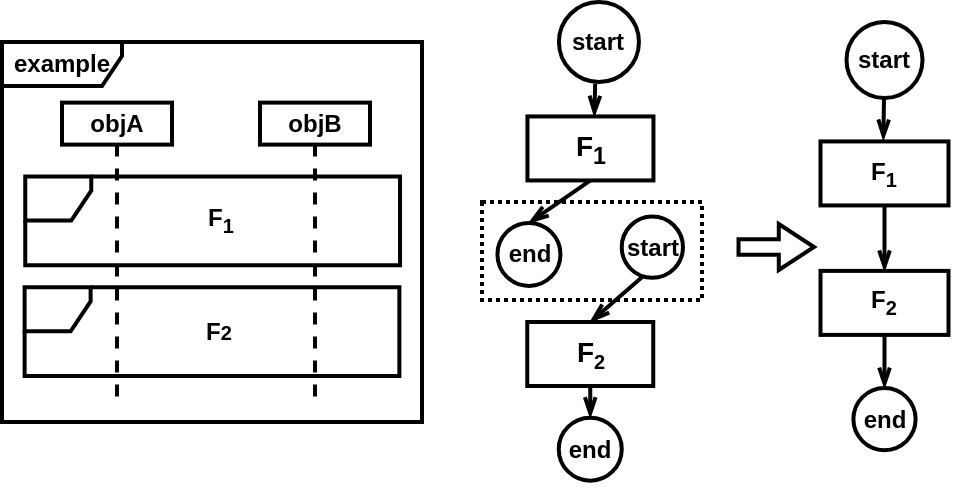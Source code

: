 <mxfile version="24.2.2" type="github">
  <diagram name="第 1 页" id="PI-PgolQ2Xf6EuyH13EB">
    <mxGraphModel dx="655" dy="443" grid="0" gridSize="10" guides="1" tooltips="1" connect="1" arrows="1" fold="1" page="1" pageScale="1" pageWidth="1169" pageHeight="1654" math="0" shadow="0">
      <root>
        <mxCell id="0" />
        <mxCell id="1" parent="0" />
        <mxCell id="4_5liSmTW8YfvUXAWCBd-45" value="" style="html=1;shadow=0;dashed=0;align=center;verticalAlign=middle;shape=mxgraph.arrows2.arrow;dy=0.66;dx=17.61;notch=0;fontStyle=1;strokeWidth=2;" vertex="1" parent="1">
          <mxGeometry x="408.26" y="151" width="37.75" height="23" as="geometry" />
        </mxCell>
        <mxCell id="4_5liSmTW8YfvUXAWCBd-47" value="" style="group;fontStyle=1;strokeWidth=2;" vertex="1" connectable="0" parent="1">
          <mxGeometry x="40" y="60" width="210" height="190" as="geometry" />
        </mxCell>
        <mxCell id="4_5liSmTW8YfvUXAWCBd-48" value="objA" style="shape=umlLifeline;perimeter=lifelinePerimeter;whiteSpace=wrap;html=1;container=1;dropTarget=0;collapsible=0;recursiveResize=0;outlineConnect=0;portConstraint=eastwest;newEdgeStyle={&quot;curved&quot;:0,&quot;rounded&quot;:0};size=21;fontStyle=1;strokeWidth=2;" vertex="1" parent="4_5liSmTW8YfvUXAWCBd-47">
          <mxGeometry x="30" y="30.31" width="55" height="150" as="geometry" />
        </mxCell>
        <mxCell id="4_5liSmTW8YfvUXAWCBd-49" value="" style="shape=umlFrame;whiteSpace=wrap;html=1;pointerEvents=0;width=33;height=22;fontStyle=1;strokeWidth=2;" vertex="1" parent="4_5liSmTW8YfvUXAWCBd-47">
          <mxGeometry x="11.63" y="67.274" width="187.38" height="44.313" as="geometry" />
        </mxCell>
        <mxCell id="4_5liSmTW8YfvUXAWCBd-50" value="example" style="shape=umlFrame;whiteSpace=wrap;html=1;pointerEvents=0;width=60;height=22;fontStyle=1;strokeWidth=2;" vertex="1" parent="4_5liSmTW8YfvUXAWCBd-47">
          <mxGeometry width="210.0" height="190" as="geometry" />
        </mxCell>
        <mxCell id="4_5liSmTW8YfvUXAWCBd-51" value="&lt;span&gt;F&lt;sub&gt;1&lt;/sub&gt;&lt;/span&gt;" style="text;html=1;align=center;verticalAlign=middle;resizable=0;points=[];autosize=1;strokeColor=none;fillColor=none;fontStyle=1;strokeWidth=2;" vertex="1" parent="4_5liSmTW8YfvUXAWCBd-47">
          <mxGeometry x="93.0" y="74.854" width="31" height="29" as="geometry" />
        </mxCell>
        <mxCell id="4_5liSmTW8YfvUXAWCBd-54" value="objB" style="shape=umlLifeline;perimeter=lifelinePerimeter;whiteSpace=wrap;html=1;container=1;dropTarget=0;collapsible=0;recursiveResize=0;outlineConnect=0;portConstraint=eastwest;newEdgeStyle={&quot;curved&quot;:0,&quot;rounded&quot;:0};size=21;fontStyle=1;strokeWidth=2;" vertex="1" parent="4_5liSmTW8YfvUXAWCBd-47">
          <mxGeometry x="129" y="30.31" width="55" height="150.914" as="geometry" />
        </mxCell>
        <mxCell id="4_5liSmTW8YfvUXAWCBd-57" value="" style="shape=umlFrame;whiteSpace=wrap;html=1;pointerEvents=0;width=33;height=22;fontStyle=1;strokeWidth=2;" vertex="1" parent="4_5liSmTW8YfvUXAWCBd-47">
          <mxGeometry x="11.31" y="122.646" width="187.38" height="44.313" as="geometry" />
        </mxCell>
        <mxCell id="4_5liSmTW8YfvUXAWCBd-58" value="&lt;span&gt;F&lt;span style=&quot;font-size: 10px;&quot;&gt;2&lt;/span&gt;&lt;/span&gt;" style="text;html=1;align=center;verticalAlign=middle;resizable=0;points=[];autosize=1;strokeColor=none;fillColor=none;fontStyle=1;strokeWidth=2;" vertex="1" parent="4_5liSmTW8YfvUXAWCBd-47">
          <mxGeometry x="92.68" y="132.236" width="31" height="26" as="geometry" />
        </mxCell>
        <mxCell id="4_5liSmTW8YfvUXAWCBd-83" value="" style="group;fontStyle=1;strokeWidth=2;dashed=1;" vertex="1" connectable="0" parent="1">
          <mxGeometry x="280" y="40" width="110.25" height="235" as="geometry" />
        </mxCell>
        <mxCell id="4_5liSmTW8YfvUXAWCBd-30" value="" style="rounded=0;whiteSpace=wrap;html=1;dashed=1;dashPattern=1 1;fontStyle=1;strokeWidth=2;" vertex="1" parent="4_5liSmTW8YfvUXAWCBd-83">
          <mxGeometry y="100" width="110" height="49" as="geometry" />
        </mxCell>
        <mxCell id="4_5liSmTW8YfvUXAWCBd-18" style="rounded=0;orthogonalLoop=1;jettySize=auto;html=1;exitX=0.453;exitY=1.02;exitDx=0;exitDy=0;endArrow=openThin;endFill=0;fontStyle=1;strokeWidth=2;exitPerimeter=0;entryX=0.531;entryY=-0.004;entryDx=0;entryDy=0;entryPerimeter=0;" edge="1" parent="4_5liSmTW8YfvUXAWCBd-83" source="4_5liSmTW8YfvUXAWCBd-20" target="4_5liSmTW8YfvUXAWCBd-23">
          <mxGeometry relative="1" as="geometry">
            <mxPoint x="64.125" y="7.581" as="sourcePoint" />
          </mxGeometry>
        </mxCell>
        <mxCell id="4_5liSmTW8YfvUXAWCBd-19" style="rounded=0;orthogonalLoop=1;jettySize=auto;html=1;exitX=0.339;exitY=0.983;exitDx=0;exitDy=0;entryX=0.5;entryY=0;entryDx=0;entryDy=0;endArrow=openThin;endFill=0;fontStyle=1;strokeWidth=2;exitPerimeter=0;" edge="1" parent="4_5liSmTW8YfvUXAWCBd-83" source="4_5liSmTW8YfvUXAWCBd-26" target="4_5liSmTW8YfvUXAWCBd-24">
          <mxGeometry relative="1" as="geometry">
            <mxPoint x="132.525" y="164.879" as="sourcePoint" />
          </mxGeometry>
        </mxCell>
        <mxCell id="4_5liSmTW8YfvUXAWCBd-20" value="start" style="ellipse;whiteSpace=wrap;html=1;aspect=fixed;fontStyle=1;strokeWidth=2;" vertex="1" parent="4_5liSmTW8YfvUXAWCBd-83">
          <mxGeometry x="38.47" width="40" height="40" as="geometry" />
        </mxCell>
        <mxCell id="4_5liSmTW8YfvUXAWCBd-21" value="end" style="ellipse;whiteSpace=wrap;html=1;aspect=fixed;fontStyle=1;strokeWidth=2;" vertex="1" parent="4_5liSmTW8YfvUXAWCBd-83">
          <mxGeometry x="7.725" y="110.444" width="31.5" height="31.5" as="geometry" />
        </mxCell>
        <mxCell id="4_5liSmTW8YfvUXAWCBd-22" style="rounded=0;orthogonalLoop=1;jettySize=auto;html=1;exitX=0.5;exitY=1;exitDx=0;exitDy=0;entryX=0.5;entryY=0;entryDx=0;entryDy=0;endArrow=openThin;endFill=0;fontStyle=1;strokeWidth=2;" edge="1" parent="4_5liSmTW8YfvUXAWCBd-83" source="4_5liSmTW8YfvUXAWCBd-23" target="4_5liSmTW8YfvUXAWCBd-21">
          <mxGeometry relative="1" as="geometry">
            <mxPoint x="54.225" y="91.125" as="sourcePoint" />
          </mxGeometry>
        </mxCell>
        <mxCell id="4_5liSmTW8YfvUXAWCBd-23" value="&lt;font style=&quot;font-size: 14px;&quot;&gt;F&lt;sub&gt;1&lt;/sub&gt;&lt;/font&gt;" style="rounded=0;whiteSpace=wrap;html=1;fontStyle=1;strokeWidth=2;" vertex="1" parent="4_5liSmTW8YfvUXAWCBd-83">
          <mxGeometry x="22.725" y="57.222" width="63.0" height="32" as="geometry" />
        </mxCell>
        <mxCell id="4_5liSmTW8YfvUXAWCBd-24" value="&lt;font style=&quot;font-size: 14px;&quot;&gt;F&lt;/font&gt;&lt;sub&gt;2&lt;/sub&gt;" style="rounded=0;whiteSpace=wrap;html=1;fontStyle=1;strokeWidth=2;" vertex="1" parent="4_5liSmTW8YfvUXAWCBd-83">
          <mxGeometry x="22.625" y="159.998" width="63.0" height="32" as="geometry" />
        </mxCell>
        <mxCell id="4_5liSmTW8YfvUXAWCBd-25" style="rounded=0;orthogonalLoop=1;jettySize=auto;html=1;exitX=0.5;exitY=1;exitDx=0;exitDy=0;entryX=0.5;entryY=0;entryDx=0;entryDy=0;endArrow=openThin;endFill=0;fontStyle=1;strokeWidth=2;" edge="1" parent="4_5liSmTW8YfvUXAWCBd-83" source="4_5liSmTW8YfvUXAWCBd-24" target="4_5liSmTW8YfvUXAWCBd-28">
          <mxGeometry relative="1" as="geometry">
            <mxPoint x="65.025" y="238.08" as="targetPoint" />
          </mxGeometry>
        </mxCell>
        <mxCell id="4_5liSmTW8YfvUXAWCBd-26" value="start" style="ellipse;whiteSpace=wrap;html=1;aspect=fixed;fontStyle=1;strokeWidth=2;" vertex="1" parent="4_5liSmTW8YfvUXAWCBd-83">
          <mxGeometry x="69.875" y="107.286" width="30.6" height="30.6" as="geometry" />
        </mxCell>
        <mxCell id="4_5liSmTW8YfvUXAWCBd-28" value="end" style="ellipse;whiteSpace=wrap;html=1;aspect=fixed;fontStyle=1;strokeWidth=2;" vertex="1" parent="4_5liSmTW8YfvUXAWCBd-83">
          <mxGeometry x="38.375" y="207.835" width="31.5" height="31.5" as="geometry" />
        </mxCell>
        <mxCell id="4_5liSmTW8YfvUXAWCBd-84" value="" style="group;fontStyle=1;strokeWidth=2;" vertex="1" connectable="0" parent="1">
          <mxGeometry x="449.25" y="41" width="64" height="242" as="geometry" />
        </mxCell>
        <mxCell id="4_5liSmTW8YfvUXAWCBd-33" style="rounded=0;orthogonalLoop=1;jettySize=auto;html=1;endArrow=openThin;endFill=0;entryX=0.491;entryY=-0.005;entryDx=0;entryDy=0;entryPerimeter=0;fontStyle=1;strokeWidth=2;endSize=6;" edge="1" parent="4_5liSmTW8YfvUXAWCBd-84">
          <mxGeometry relative="1" as="geometry">
            <mxPoint x="31.75" y="47" as="sourcePoint" />
            <mxPoint x="31.424" y="68" as="targetPoint" />
          </mxGeometry>
        </mxCell>
        <mxCell id="4_5liSmTW8YfvUXAWCBd-35" value="start" style="ellipse;whiteSpace=wrap;html=1;aspect=fixed;fontStyle=1;strokeWidth=2;" vertex="1" parent="4_5liSmTW8YfvUXAWCBd-84">
          <mxGeometry x="13" y="9" width="38" height="38" as="geometry" />
        </mxCell>
        <mxCell id="4_5liSmTW8YfvUXAWCBd-44" style="rounded=0;orthogonalLoop=1;jettySize=auto;html=1;entryX=0.5;entryY=0;entryDx=0;entryDy=0;endArrow=openThin;endFill=0;fontStyle=1;strokeWidth=2;" edge="1" parent="4_5liSmTW8YfvUXAWCBd-84" source="4_5liSmTW8YfvUXAWCBd-38" target="4_5liSmTW8YfvUXAWCBd-39">
          <mxGeometry relative="1" as="geometry" />
        </mxCell>
        <mxCell id="4_5liSmTW8YfvUXAWCBd-38" value="&lt;span style=&quot;&quot;&gt;F&lt;sub&gt;1&lt;/sub&gt;&lt;/span&gt;" style="rounded=0;whiteSpace=wrap;html=1;fontStyle=1;strokeWidth=2;align=center;" vertex="1" parent="4_5liSmTW8YfvUXAWCBd-84">
          <mxGeometry y="68.713" width="64" height="32" as="geometry" />
        </mxCell>
        <mxCell id="4_5liSmTW8YfvUXAWCBd-39" value="F&lt;sub&gt;2&lt;/sub&gt;" style="rounded=0;whiteSpace=wrap;html=1;fontStyle=1;strokeWidth=2;" vertex="1" parent="4_5liSmTW8YfvUXAWCBd-84">
          <mxGeometry y="133.45" width="64" height="32" as="geometry" />
        </mxCell>
        <mxCell id="4_5liSmTW8YfvUXAWCBd-40" style="rounded=0;orthogonalLoop=1;jettySize=auto;html=1;exitX=0.5;exitY=1;exitDx=0;exitDy=0;entryX=0.5;entryY=0;entryDx=0;entryDy=0;endArrow=openThin;endFill=0;fontStyle=1;strokeWidth=2;" edge="1" parent="4_5liSmTW8YfvUXAWCBd-84" source="4_5liSmTW8YfvUXAWCBd-39" target="4_5liSmTW8YfvUXAWCBd-42">
          <mxGeometry relative="1" as="geometry">
            <mxPoint x="42.057" y="223.496" as="targetPoint" />
          </mxGeometry>
        </mxCell>
        <mxCell id="4_5liSmTW8YfvUXAWCBd-42" value="end" style="ellipse;whiteSpace=wrap;html=1;aspect=fixed;fontStyle=1;strokeWidth=2;" vertex="1" parent="4_5liSmTW8YfvUXAWCBd-84">
          <mxGeometry x="16.45" y="192.001" width="31.1" height="31.1" as="geometry" />
        </mxCell>
      </root>
    </mxGraphModel>
  </diagram>
</mxfile>
